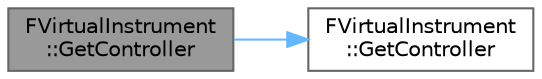 digraph "FVirtualInstrument::GetController"
{
 // INTERACTIVE_SVG=YES
 // LATEX_PDF_SIZE
  bgcolor="transparent";
  edge [fontname=Helvetica,fontsize=10,labelfontname=Helvetica,labelfontsize=10];
  node [fontname=Helvetica,fontsize=10,shape=box,height=0.2,width=0.4];
  rankdir="LR";
  Node1 [id="Node000001",label="FVirtualInstrument\l::GetController",height=0.2,width=0.4,color="gray40", fillcolor="grey60", style="filled", fontcolor="black",tooltip=" "];
  Node1 -> Node2 [id="edge1_Node000001_Node000002",color="steelblue1",style="solid",tooltip=" "];
  Node2 [id="Node000002",label="FVirtualInstrument\l::GetController",height=0.2,width=0.4,color="grey40", fillcolor="white", style="filled",URL="$d3/d75/classFVirtualInstrument.html#a02d381e4a4d0e4a2fb7de23c3795a447",tooltip=" "];
}
